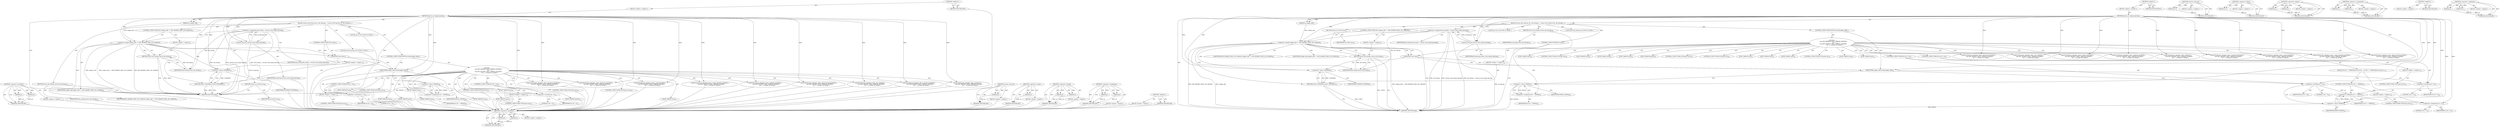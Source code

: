 digraph "&lt;global&gt;" {
vulnerable_122 [label=<(METHOD,&lt;operator&gt;.lessThan)>];
vulnerable_123 [label=<(PARAM,p1)>];
vulnerable_124 [label=<(PARAM,p2)>];
vulnerable_125 [label=<(BLOCK,&lt;empty&gt;,&lt;empty&gt;)>];
vulnerable_126 [label=<(METHOD_RETURN,ANY)>];
vulnerable_6 [label=<(METHOD,&lt;global&gt;)<SUB>1</SUB>>];
vulnerable_7 [label=<(BLOCK,&lt;empty&gt;,&lt;empty&gt;)<SUB>1</SUB>>];
vulnerable_8 [label=<(METHOD,keyctl_set_reqkey_keyring)<SUB>1</SUB>>];
vulnerable_9 [label=<(PARAM,int reqkey_defl)<SUB>1</SUB>>];
vulnerable_10 [label=<(BLOCK,{
	struct cred *new;
	int ret, old_setting;

	o...,{
	struct cred *new;
	int ret, old_setting;

	o...)<SUB>2</SUB>>];
vulnerable_11 [label="<(LOCAL,int ret: int)<SUB>4</SUB>>"];
vulnerable_12 [label="<(LOCAL,int old_setting: int)<SUB>4</SUB>>"];
vulnerable_13 [label=<(&lt;operator&gt;.assignment,old_setting = current_cred_xxx(jit_keyring))<SUB>6</SUB>>];
vulnerable_14 [label=<(IDENTIFIER,old_setting,old_setting = current_cred_xxx(jit_keyring))<SUB>6</SUB>>];
vulnerable_15 [label=<(current_cred_xxx,current_cred_xxx(jit_keyring))<SUB>6</SUB>>];
vulnerable_16 [label=<(IDENTIFIER,jit_keyring,current_cred_xxx(jit_keyring))<SUB>6</SUB>>];
vulnerable_17 [label=<(CONTROL_STRUCTURE,IF,if (reqkey_defl == KEY_REQKEY_DEFL_NO_CHANGE))<SUB>8</SUB>>];
vulnerable_18 [label=<(&lt;operator&gt;.equals,reqkey_defl == KEY_REQKEY_DEFL_NO_CHANGE)<SUB>8</SUB>>];
vulnerable_19 [label=<(IDENTIFIER,reqkey_defl,reqkey_defl == KEY_REQKEY_DEFL_NO_CHANGE)<SUB>8</SUB>>];
vulnerable_20 [label=<(IDENTIFIER,KEY_REQKEY_DEFL_NO_CHANGE,reqkey_defl == KEY_REQKEY_DEFL_NO_CHANGE)<SUB>8</SUB>>];
vulnerable_21 [label=<(BLOCK,&lt;empty&gt;,&lt;empty&gt;)<SUB>9</SUB>>];
vulnerable_22 [label=<(RETURN,return old_setting;,return old_setting;)<SUB>9</SUB>>];
vulnerable_23 [label=<(IDENTIFIER,old_setting,return old_setting;)<SUB>9</SUB>>];
vulnerable_24 [label=<(CONTROL_STRUCTURE,IF,if (!new))<SUB>12</SUB>>];
vulnerable_25 [label=<(UNKNOWN,!new,!new)<SUB>12</SUB>>];
vulnerable_26 [label=<(BLOCK,&lt;empty&gt;,&lt;empty&gt;)<SUB>13</SUB>>];
vulnerable_27 [label=<(RETURN,return -ENOMEM;,return -ENOMEM;)<SUB>13</SUB>>];
vulnerable_28 [label=<(&lt;operator&gt;.minus,-ENOMEM)<SUB>13</SUB>>];
vulnerable_29 [label=<(IDENTIFIER,ENOMEM,-ENOMEM)<SUB>13</SUB>>];
vulnerable_30 [label=<(CONTROL_STRUCTURE,SWITCH,switch(reqkey_defl))<SUB>15</SUB>>];
vulnerable_31 [label=<(IDENTIFIER,reqkey_defl,switch(reqkey_defl))<SUB>15</SUB>>];
vulnerable_32 [label="<(BLOCK,{
	case KEY_REQKEY_DEFL_THREAD_KEYRING:
		ret =...,{
	case KEY_REQKEY_DEFL_THREAD_KEYRING:
		ret =...)<SUB>15</SUB>>"];
vulnerable_33 [label=<(JUMP_TARGET,case)<SUB>16</SUB>>];
vulnerable_34 [label="<(IDENTIFIER,KEY_REQKEY_DEFL_THREAD_KEYRING,{
	case KEY_REQKEY_DEFL_THREAD_KEYRING:
		ret =...)<SUB>16</SUB>>"];
vulnerable_35 [label=<(CONTROL_STRUCTURE,IF,if (ret &lt; 0))<SUB>18</SUB>>];
vulnerable_36 [label=<(&lt;operator&gt;.lessThan,ret &lt; 0)<SUB>18</SUB>>];
vulnerable_37 [label=<(IDENTIFIER,ret,ret &lt; 0)<SUB>18</SUB>>];
vulnerable_38 [label=<(LITERAL,0,ret &lt; 0)<SUB>18</SUB>>];
vulnerable_39 [label=<(BLOCK,&lt;empty&gt;,&lt;empty&gt;)<SUB>19</SUB>>];
vulnerable_40 [label=<(CONTROL_STRUCTURE,GOTO,goto error;)<SUB>19</SUB>>];
vulnerable_41 [label=<(CONTROL_STRUCTURE,GOTO,goto set;)<SUB>20</SUB>>];
vulnerable_42 [label=<(JUMP_TARGET,case)<SUB>22</SUB>>];
vulnerable_43 [label="<(IDENTIFIER,KEY_REQKEY_DEFL_PROCESS_KEYRING,{
	case KEY_REQKEY_DEFL_THREAD_KEYRING:
		ret =...)<SUB>22</SUB>>"];
vulnerable_44 [label=<(CONTROL_STRUCTURE,IF,if (ret &lt; 0))<SUB>24</SUB>>];
vulnerable_45 [label=<(&lt;operator&gt;.lessThan,ret &lt; 0)<SUB>24</SUB>>];
vulnerable_46 [label=<(IDENTIFIER,ret,ret &lt; 0)<SUB>24</SUB>>];
vulnerable_47 [label=<(LITERAL,0,ret &lt; 0)<SUB>24</SUB>>];
vulnerable_48 [label=<(BLOCK,{
			if (ret != -EEXIST)
				goto error;
			ret...,{
			if (ret != -EEXIST)
				goto error;
			ret...)<SUB>24</SUB>>];
vulnerable_49 [label=<(CONTROL_STRUCTURE,IF,if (ret != -EEXIST))<SUB>25</SUB>>];
vulnerable_50 [label=<(&lt;operator&gt;.notEquals,ret != -EEXIST)<SUB>25</SUB>>];
vulnerable_51 [label=<(IDENTIFIER,ret,ret != -EEXIST)<SUB>25</SUB>>];
vulnerable_52 [label=<(&lt;operator&gt;.minus,-EEXIST)<SUB>25</SUB>>];
vulnerable_53 [label=<(IDENTIFIER,EEXIST,-EEXIST)<SUB>25</SUB>>];
vulnerable_54 [label=<(BLOCK,&lt;empty&gt;,&lt;empty&gt;)<SUB>26</SUB>>];
vulnerable_55 [label=<(CONTROL_STRUCTURE,GOTO,goto error;)<SUB>26</SUB>>];
vulnerable_56 [label=<(&lt;operator&gt;.assignment,ret = 0)<SUB>27</SUB>>];
vulnerable_57 [label=<(IDENTIFIER,ret,ret = 0)<SUB>27</SUB>>];
vulnerable_58 [label=<(LITERAL,0,ret = 0)<SUB>27</SUB>>];
vulnerable_59 [label=<(CONTROL_STRUCTURE,GOTO,goto set;)<SUB>29</SUB>>];
vulnerable_60 [label=<(JUMP_TARGET,case)<SUB>31</SUB>>];
vulnerable_61 [label="<(IDENTIFIER,KEY_REQKEY_DEFL_DEFAULT,{
	case KEY_REQKEY_DEFL_THREAD_KEYRING:
		ret =...)<SUB>31</SUB>>"];
vulnerable_62 [label=<(JUMP_TARGET,case)<SUB>32</SUB>>];
vulnerable_63 [label="<(IDENTIFIER,KEY_REQKEY_DEFL_SESSION_KEYRING,{
	case KEY_REQKEY_DEFL_THREAD_KEYRING:
		ret =...)<SUB>32</SUB>>"];
vulnerable_64 [label=<(JUMP_TARGET,case)<SUB>33</SUB>>];
vulnerable_65 [label="<(IDENTIFIER,KEY_REQKEY_DEFL_USER_KEYRING,{
	case KEY_REQKEY_DEFL_THREAD_KEYRING:
		ret =...)<SUB>33</SUB>>"];
vulnerable_66 [label=<(JUMP_TARGET,case)<SUB>34</SUB>>];
vulnerable_67 [label="<(IDENTIFIER,KEY_REQKEY_DEFL_USER_SESSION_KEYRING,{
	case KEY_REQKEY_DEFL_THREAD_KEYRING:
		ret =...)<SUB>34</SUB>>"];
vulnerable_68 [label=<(JUMP_TARGET,case)<SUB>35</SUB>>];
vulnerable_69 [label="<(IDENTIFIER,KEY_REQKEY_DEFL_REQUESTOR_KEYRING,{
	case KEY_REQKEY_DEFL_THREAD_KEYRING:
		ret =...)<SUB>35</SUB>>"];
vulnerable_70 [label=<(CONTROL_STRUCTURE,GOTO,goto set;)<SUB>36</SUB>>];
vulnerable_71 [label=<(JUMP_TARGET,case)<SUB>38</SUB>>];
vulnerable_72 [label="<(IDENTIFIER,KEY_REQKEY_DEFL_NO_CHANGE,{
	case KEY_REQKEY_DEFL_THREAD_KEYRING:
		ret =...)<SUB>38</SUB>>"];
vulnerable_73 [label=<(JUMP_TARGET,case)<SUB>39</SUB>>];
vulnerable_74 [label="<(IDENTIFIER,KEY_REQKEY_DEFL_GROUP_KEYRING,{
	case KEY_REQKEY_DEFL_THREAD_KEYRING:
		ret =...)<SUB>39</SUB>>"];
vulnerable_75 [label=<(JUMP_TARGET,default)<SUB>40</SUB>>];
vulnerable_76 [label=<(&lt;operator&gt;.assignment,ret = -EINVAL)<SUB>41</SUB>>];
vulnerable_77 [label=<(IDENTIFIER,ret,ret = -EINVAL)<SUB>41</SUB>>];
vulnerable_78 [label=<(&lt;operator&gt;.minus,-EINVAL)<SUB>41</SUB>>];
vulnerable_79 [label=<(IDENTIFIER,EINVAL,-EINVAL)<SUB>41</SUB>>];
vulnerable_80 [label=<(CONTROL_STRUCTURE,GOTO,goto error;)<SUB>42</SUB>>];
vulnerable_81 [label=<(RETURN,return old_setting;,return old_setting;)<SUB>48</SUB>>];
vulnerable_82 [label=<(IDENTIFIER,old_setting,return old_setting;)<SUB>48</SUB>>];
vulnerable_83 [label=<(RETURN,return ret;,return ret;)<SUB>51</SUB>>];
vulnerable_84 [label=<(IDENTIFIER,ret,return ret;)<SUB>51</SUB>>];
vulnerable_85 [label=<(METHOD_RETURN,long)<SUB>1</SUB>>];
vulnerable_87 [label=<(METHOD_RETURN,ANY)<SUB>1</SUB>>];
vulnerable_109 [label=<(METHOD,current_cred_xxx)>];
vulnerable_110 [label=<(PARAM,p1)>];
vulnerable_111 [label=<(BLOCK,&lt;empty&gt;,&lt;empty&gt;)>];
vulnerable_112 [label=<(METHOD_RETURN,ANY)>];
vulnerable_118 [label=<(METHOD,&lt;operator&gt;.minus)>];
vulnerable_119 [label=<(PARAM,p1)>];
vulnerable_120 [label=<(BLOCK,&lt;empty&gt;,&lt;empty&gt;)>];
vulnerable_121 [label=<(METHOD_RETURN,ANY)>];
vulnerable_113 [label=<(METHOD,&lt;operator&gt;.equals)>];
vulnerable_114 [label=<(PARAM,p1)>];
vulnerable_115 [label=<(PARAM,p2)>];
vulnerable_116 [label=<(BLOCK,&lt;empty&gt;,&lt;empty&gt;)>];
vulnerable_117 [label=<(METHOD_RETURN,ANY)>];
vulnerable_104 [label=<(METHOD,&lt;operator&gt;.assignment)>];
vulnerable_105 [label=<(PARAM,p1)>];
vulnerable_106 [label=<(PARAM,p2)>];
vulnerable_107 [label=<(BLOCK,&lt;empty&gt;,&lt;empty&gt;)>];
vulnerable_108 [label=<(METHOD_RETURN,ANY)>];
vulnerable_98 [label=<(METHOD,&lt;global&gt;)<SUB>1</SUB>>];
vulnerable_99 [label=<(BLOCK,&lt;empty&gt;,&lt;empty&gt;)>];
vulnerable_100 [label=<(METHOD_RETURN,ANY)>];
vulnerable_127 [label=<(METHOD,&lt;operator&gt;.notEquals)>];
vulnerable_128 [label=<(PARAM,p1)>];
vulnerable_129 [label=<(PARAM,p2)>];
vulnerable_130 [label=<(BLOCK,&lt;empty&gt;,&lt;empty&gt;)>];
vulnerable_131 [label=<(METHOD_RETURN,ANY)>];
fixed_113 [label=<(METHOD,&lt;operator&gt;.lessThan)>];
fixed_114 [label=<(PARAM,p1)>];
fixed_115 [label=<(PARAM,p2)>];
fixed_116 [label=<(BLOCK,&lt;empty&gt;,&lt;empty&gt;)>];
fixed_117 [label=<(METHOD_RETURN,ANY)>];
fixed_6 [label=<(METHOD,&lt;global&gt;)<SUB>1</SUB>>];
fixed_7 [label=<(BLOCK,&lt;empty&gt;,&lt;empty&gt;)<SUB>1</SUB>>];
fixed_8 [label=<(METHOD,keyctl_set_reqkey_keyring)<SUB>1</SUB>>];
fixed_9 [label=<(PARAM,int reqkey_defl)<SUB>1</SUB>>];
fixed_10 [label=<(BLOCK,{
	struct cred *new;
	int ret, old_setting;

	o...,{
	struct cred *new;
	int ret, old_setting;

	o...)<SUB>2</SUB>>];
fixed_11 [label="<(LOCAL,int ret: int)<SUB>4</SUB>>"];
fixed_12 [label="<(LOCAL,int old_setting: int)<SUB>4</SUB>>"];
fixed_13 [label=<(&lt;operator&gt;.assignment,old_setting = current_cred_xxx(jit_keyring))<SUB>6</SUB>>];
fixed_14 [label=<(IDENTIFIER,old_setting,old_setting = current_cred_xxx(jit_keyring))<SUB>6</SUB>>];
fixed_15 [label=<(current_cred_xxx,current_cred_xxx(jit_keyring))<SUB>6</SUB>>];
fixed_16 [label=<(IDENTIFIER,jit_keyring,current_cred_xxx(jit_keyring))<SUB>6</SUB>>];
fixed_17 [label=<(CONTROL_STRUCTURE,IF,if (reqkey_defl == KEY_REQKEY_DEFL_NO_CHANGE))<SUB>8</SUB>>];
fixed_18 [label=<(&lt;operator&gt;.equals,reqkey_defl == KEY_REQKEY_DEFL_NO_CHANGE)<SUB>8</SUB>>];
fixed_19 [label=<(IDENTIFIER,reqkey_defl,reqkey_defl == KEY_REQKEY_DEFL_NO_CHANGE)<SUB>8</SUB>>];
fixed_20 [label=<(IDENTIFIER,KEY_REQKEY_DEFL_NO_CHANGE,reqkey_defl == KEY_REQKEY_DEFL_NO_CHANGE)<SUB>8</SUB>>];
fixed_21 [label=<(BLOCK,&lt;empty&gt;,&lt;empty&gt;)<SUB>9</SUB>>];
fixed_22 [label=<(RETURN,return old_setting;,return old_setting;)<SUB>9</SUB>>];
fixed_23 [label=<(IDENTIFIER,old_setting,return old_setting;)<SUB>9</SUB>>];
fixed_24 [label=<(CONTROL_STRUCTURE,IF,if (!new))<SUB>12</SUB>>];
fixed_25 [label=<(UNKNOWN,!new,!new)<SUB>12</SUB>>];
fixed_26 [label=<(BLOCK,&lt;empty&gt;,&lt;empty&gt;)<SUB>13</SUB>>];
fixed_27 [label=<(RETURN,return -ENOMEM;,return -ENOMEM;)<SUB>13</SUB>>];
fixed_28 [label=<(&lt;operator&gt;.minus,-ENOMEM)<SUB>13</SUB>>];
fixed_29 [label=<(IDENTIFIER,ENOMEM,-ENOMEM)<SUB>13</SUB>>];
fixed_30 [label=<(CONTROL_STRUCTURE,SWITCH,switch(reqkey_defl))<SUB>15</SUB>>];
fixed_31 [label=<(IDENTIFIER,reqkey_defl,switch(reqkey_defl))<SUB>15</SUB>>];
fixed_32 [label="<(BLOCK,{
	case KEY_REQKEY_DEFL_THREAD_KEYRING:
		ret =...,{
	case KEY_REQKEY_DEFL_THREAD_KEYRING:
		ret =...)<SUB>15</SUB>>"];
fixed_33 [label=<(JUMP_TARGET,case)<SUB>16</SUB>>];
fixed_34 [label="<(IDENTIFIER,KEY_REQKEY_DEFL_THREAD_KEYRING,{
	case KEY_REQKEY_DEFL_THREAD_KEYRING:
		ret =...)<SUB>16</SUB>>"];
fixed_35 [label=<(CONTROL_STRUCTURE,IF,if (ret &lt; 0))<SUB>18</SUB>>];
fixed_36 [label=<(&lt;operator&gt;.lessThan,ret &lt; 0)<SUB>18</SUB>>];
fixed_37 [label=<(IDENTIFIER,ret,ret &lt; 0)<SUB>18</SUB>>];
fixed_38 [label=<(LITERAL,0,ret &lt; 0)<SUB>18</SUB>>];
fixed_39 [label=<(BLOCK,&lt;empty&gt;,&lt;empty&gt;)<SUB>19</SUB>>];
fixed_40 [label=<(CONTROL_STRUCTURE,GOTO,goto error;)<SUB>19</SUB>>];
fixed_41 [label=<(CONTROL_STRUCTURE,GOTO,goto set;)<SUB>20</SUB>>];
fixed_42 [label=<(JUMP_TARGET,case)<SUB>22</SUB>>];
fixed_43 [label="<(IDENTIFIER,KEY_REQKEY_DEFL_PROCESS_KEYRING,{
	case KEY_REQKEY_DEFL_THREAD_KEYRING:
		ret =...)<SUB>22</SUB>>"];
fixed_44 [label=<(CONTROL_STRUCTURE,IF,if (ret &lt; 0))<SUB>24</SUB>>];
fixed_45 [label=<(&lt;operator&gt;.lessThan,ret &lt; 0)<SUB>24</SUB>>];
fixed_46 [label=<(IDENTIFIER,ret,ret &lt; 0)<SUB>24</SUB>>];
fixed_47 [label=<(LITERAL,0,ret &lt; 0)<SUB>24</SUB>>];
fixed_48 [label=<(BLOCK,&lt;empty&gt;,&lt;empty&gt;)<SUB>25</SUB>>];
fixed_49 [label=<(CONTROL_STRUCTURE,GOTO,goto error;)<SUB>25</SUB>>];
fixed_50 [label=<(CONTROL_STRUCTURE,GOTO,goto set;)<SUB>26</SUB>>];
fixed_51 [label=<(JUMP_TARGET,case)<SUB>28</SUB>>];
fixed_52 [label="<(IDENTIFIER,KEY_REQKEY_DEFL_DEFAULT,{
	case KEY_REQKEY_DEFL_THREAD_KEYRING:
		ret =...)<SUB>28</SUB>>"];
fixed_53 [label=<(JUMP_TARGET,case)<SUB>29</SUB>>];
fixed_54 [label="<(IDENTIFIER,KEY_REQKEY_DEFL_SESSION_KEYRING,{
	case KEY_REQKEY_DEFL_THREAD_KEYRING:
		ret =...)<SUB>29</SUB>>"];
fixed_55 [label=<(JUMP_TARGET,case)<SUB>30</SUB>>];
fixed_56 [label="<(IDENTIFIER,KEY_REQKEY_DEFL_USER_KEYRING,{
	case KEY_REQKEY_DEFL_THREAD_KEYRING:
		ret =...)<SUB>30</SUB>>"];
fixed_57 [label=<(JUMP_TARGET,case)<SUB>31</SUB>>];
fixed_58 [label="<(IDENTIFIER,KEY_REQKEY_DEFL_USER_SESSION_KEYRING,{
	case KEY_REQKEY_DEFL_THREAD_KEYRING:
		ret =...)<SUB>31</SUB>>"];
fixed_59 [label=<(JUMP_TARGET,case)<SUB>32</SUB>>];
fixed_60 [label="<(IDENTIFIER,KEY_REQKEY_DEFL_REQUESTOR_KEYRING,{
	case KEY_REQKEY_DEFL_THREAD_KEYRING:
		ret =...)<SUB>32</SUB>>"];
fixed_61 [label=<(CONTROL_STRUCTURE,GOTO,goto set;)<SUB>33</SUB>>];
fixed_62 [label=<(JUMP_TARGET,case)<SUB>35</SUB>>];
fixed_63 [label="<(IDENTIFIER,KEY_REQKEY_DEFL_NO_CHANGE,{
	case KEY_REQKEY_DEFL_THREAD_KEYRING:
		ret =...)<SUB>35</SUB>>"];
fixed_64 [label=<(JUMP_TARGET,case)<SUB>36</SUB>>];
fixed_65 [label="<(IDENTIFIER,KEY_REQKEY_DEFL_GROUP_KEYRING,{
	case KEY_REQKEY_DEFL_THREAD_KEYRING:
		ret =...)<SUB>36</SUB>>"];
fixed_66 [label=<(JUMP_TARGET,default)<SUB>37</SUB>>];
fixed_67 [label=<(&lt;operator&gt;.assignment,ret = -EINVAL)<SUB>38</SUB>>];
fixed_68 [label=<(IDENTIFIER,ret,ret = -EINVAL)<SUB>38</SUB>>];
fixed_69 [label=<(&lt;operator&gt;.minus,-EINVAL)<SUB>38</SUB>>];
fixed_70 [label=<(IDENTIFIER,EINVAL,-EINVAL)<SUB>38</SUB>>];
fixed_71 [label=<(CONTROL_STRUCTURE,GOTO,goto error;)<SUB>39</SUB>>];
fixed_72 [label=<(RETURN,return old_setting;,return old_setting;)<SUB>45</SUB>>];
fixed_73 [label=<(IDENTIFIER,old_setting,return old_setting;)<SUB>45</SUB>>];
fixed_74 [label=<(RETURN,return ret;,return ret;)<SUB>48</SUB>>];
fixed_75 [label=<(IDENTIFIER,ret,return ret;)<SUB>48</SUB>>];
fixed_76 [label=<(METHOD_RETURN,long)<SUB>1</SUB>>];
fixed_78 [label=<(METHOD_RETURN,ANY)<SUB>1</SUB>>];
fixed_100 [label=<(METHOD,current_cred_xxx)>];
fixed_101 [label=<(PARAM,p1)>];
fixed_102 [label=<(BLOCK,&lt;empty&gt;,&lt;empty&gt;)>];
fixed_103 [label=<(METHOD_RETURN,ANY)>];
fixed_109 [label=<(METHOD,&lt;operator&gt;.minus)>];
fixed_110 [label=<(PARAM,p1)>];
fixed_111 [label=<(BLOCK,&lt;empty&gt;,&lt;empty&gt;)>];
fixed_112 [label=<(METHOD_RETURN,ANY)>];
fixed_104 [label=<(METHOD,&lt;operator&gt;.equals)>];
fixed_105 [label=<(PARAM,p1)>];
fixed_106 [label=<(PARAM,p2)>];
fixed_107 [label=<(BLOCK,&lt;empty&gt;,&lt;empty&gt;)>];
fixed_108 [label=<(METHOD_RETURN,ANY)>];
fixed_95 [label=<(METHOD,&lt;operator&gt;.assignment)>];
fixed_96 [label=<(PARAM,p1)>];
fixed_97 [label=<(PARAM,p2)>];
fixed_98 [label=<(BLOCK,&lt;empty&gt;,&lt;empty&gt;)>];
fixed_99 [label=<(METHOD_RETURN,ANY)>];
fixed_89 [label=<(METHOD,&lt;global&gt;)<SUB>1</SUB>>];
fixed_90 [label=<(BLOCK,&lt;empty&gt;,&lt;empty&gt;)>];
fixed_91 [label=<(METHOD_RETURN,ANY)>];
vulnerable_122 -> vulnerable_123  [key=0, label="AST: "];
vulnerable_122 -> vulnerable_123  [key=1, label="DDG: "];
vulnerable_122 -> vulnerable_125  [key=0, label="AST: "];
vulnerable_122 -> vulnerable_124  [key=0, label="AST: "];
vulnerable_122 -> vulnerable_124  [key=1, label="DDG: "];
vulnerable_122 -> vulnerable_126  [key=0, label="AST: "];
vulnerable_122 -> vulnerable_126  [key=1, label="CFG: "];
vulnerable_123 -> vulnerable_126  [key=0, label="DDG: p1"];
vulnerable_124 -> vulnerable_126  [key=0, label="DDG: p2"];
vulnerable_6 -> vulnerable_7  [key=0, label="AST: "];
vulnerable_6 -> vulnerable_87  [key=0, label="AST: "];
vulnerable_6 -> vulnerable_87  [key=1, label="CFG: "];
vulnerable_7 -> vulnerable_8  [key=0, label="AST: "];
vulnerable_8 -> vulnerable_9  [key=0, label="AST: "];
vulnerable_8 -> vulnerable_9  [key=1, label="DDG: "];
vulnerable_8 -> vulnerable_10  [key=0, label="AST: "];
vulnerable_8 -> vulnerable_85  [key=0, label="AST: "];
vulnerable_8 -> vulnerable_15  [key=0, label="CFG: "];
vulnerable_8 -> vulnerable_15  [key=1, label="DDG: "];
vulnerable_8 -> vulnerable_31  [key=0, label="DDG: "];
vulnerable_8 -> vulnerable_18  [key=0, label="DDG: "];
vulnerable_8 -> vulnerable_34  [key=0, label="DDG: "];
vulnerable_8 -> vulnerable_43  [key=0, label="DDG: "];
vulnerable_8 -> vulnerable_61  [key=0, label="DDG: "];
vulnerable_8 -> vulnerable_63  [key=0, label="DDG: "];
vulnerable_8 -> vulnerable_65  [key=0, label="DDG: "];
vulnerable_8 -> vulnerable_67  [key=0, label="DDG: "];
vulnerable_8 -> vulnerable_69  [key=0, label="DDG: "];
vulnerable_8 -> vulnerable_72  [key=0, label="DDG: "];
vulnerable_8 -> vulnerable_74  [key=0, label="DDG: "];
vulnerable_8 -> vulnerable_23  [key=0, label="DDG: "];
vulnerable_8 -> vulnerable_28  [key=0, label="DDG: "];
vulnerable_8 -> vulnerable_36  [key=0, label="DDG: "];
vulnerable_8 -> vulnerable_45  [key=0, label="DDG: "];
vulnerable_8 -> vulnerable_56  [key=0, label="DDG: "];
vulnerable_8 -> vulnerable_78  [key=0, label="DDG: "];
vulnerable_8 -> vulnerable_50  [key=0, label="DDG: "];
vulnerable_8 -> vulnerable_52  [key=0, label="DDG: "];
vulnerable_9 -> vulnerable_18  [key=0, label="DDG: reqkey_defl"];
vulnerable_10 -> vulnerable_11  [key=0, label="AST: "];
vulnerable_10 -> vulnerable_12  [key=0, label="AST: "];
vulnerable_10 -> vulnerable_13  [key=0, label="AST: "];
vulnerable_10 -> vulnerable_17  [key=0, label="AST: "];
vulnerable_10 -> vulnerable_24  [key=0, label="AST: "];
vulnerable_10 -> vulnerable_30  [key=0, label="AST: "];
vulnerable_10 -> vulnerable_81  [key=0, label="AST: "];
vulnerable_10 -> vulnerable_83  [key=0, label="AST: "];
vulnerable_13 -> vulnerable_14  [key=0, label="AST: "];
vulnerable_13 -> vulnerable_15  [key=0, label="AST: "];
vulnerable_13 -> vulnerable_18  [key=0, label="CFG: "];
vulnerable_13 -> vulnerable_85  [key=0, label="DDG: old_setting"];
vulnerable_13 -> vulnerable_85  [key=1, label="DDG: current_cred_xxx(jit_keyring)"];
vulnerable_13 -> vulnerable_85  [key=2, label="DDG: old_setting = current_cred_xxx(jit_keyring)"];
vulnerable_13 -> vulnerable_23  [key=0, label="DDG: old_setting"];
vulnerable_15 -> vulnerable_16  [key=0, label="AST: "];
vulnerable_15 -> vulnerable_13  [key=0, label="CFG: "];
vulnerable_15 -> vulnerable_13  [key=1, label="DDG: jit_keyring"];
vulnerable_15 -> vulnerable_85  [key=0, label="DDG: jit_keyring"];
vulnerable_17 -> vulnerable_18  [key=0, label="AST: "];
vulnerable_17 -> vulnerable_21  [key=0, label="AST: "];
vulnerable_18 -> vulnerable_19  [key=0, label="AST: "];
vulnerable_18 -> vulnerable_20  [key=0, label="AST: "];
vulnerable_18 -> vulnerable_25  [key=0, label="CFG: "];
vulnerable_18 -> vulnerable_25  [key=1, label="CDG: "];
vulnerable_18 -> vulnerable_22  [key=0, label="CFG: "];
vulnerable_18 -> vulnerable_22  [key=1, label="CDG: "];
vulnerable_18 -> vulnerable_85  [key=0, label="DDG: reqkey_defl"];
vulnerable_18 -> vulnerable_85  [key=1, label="DDG: reqkey_defl == KEY_REQKEY_DEFL_NO_CHANGE"];
vulnerable_18 -> vulnerable_85  [key=2, label="DDG: KEY_REQKEY_DEFL_NO_CHANGE"];
vulnerable_18 -> vulnerable_28  [key=0, label="CDG: "];
vulnerable_18 -> vulnerable_27  [key=0, label="CDG: "];
vulnerable_21 -> vulnerable_22  [key=0, label="AST: "];
vulnerable_22 -> vulnerable_23  [key=0, label="AST: "];
vulnerable_22 -> vulnerable_85  [key=0, label="CFG: "];
vulnerable_22 -> vulnerable_85  [key=1, label="DDG: &lt;RET&gt;"];
vulnerable_23 -> vulnerable_22  [key=0, label="DDG: old_setting"];
vulnerable_24 -> vulnerable_25  [key=0, label="AST: "];
vulnerable_24 -> vulnerable_26  [key=0, label="AST: "];
vulnerable_25 -> vulnerable_31  [key=0, label="CFG: "];
vulnerable_25 -> vulnerable_31  [key=1, label="CDG: "];
vulnerable_25 -> vulnerable_28  [key=0, label="CFG: "];
vulnerable_26 -> vulnerable_27  [key=0, label="AST: "];
vulnerable_27 -> vulnerable_28  [key=0, label="AST: "];
vulnerable_27 -> vulnerable_85  [key=0, label="CFG: "];
vulnerable_27 -> vulnerable_85  [key=1, label="DDG: &lt;RET&gt;"];
vulnerable_28 -> vulnerable_29  [key=0, label="AST: "];
vulnerable_28 -> vulnerable_27  [key=0, label="CFG: "];
vulnerable_28 -> vulnerable_27  [key=1, label="DDG: -ENOMEM"];
vulnerable_30 -> vulnerable_31  [key=0, label="AST: "];
vulnerable_30 -> vulnerable_32  [key=0, label="AST: "];
vulnerable_31 -> vulnerable_36  [key=0, label="CFG: "];
vulnerable_31 -> vulnerable_45  [key=0, label="CFG: "];
vulnerable_31 -> vulnerable_78  [key=0, label="CFG: "];
vulnerable_32 -> vulnerable_33  [key=0, label="AST: "];
vulnerable_32 -> vulnerable_34  [key=0, label="AST: "];
vulnerable_32 -> vulnerable_35  [key=0, label="AST: "];
vulnerable_32 -> vulnerable_41  [key=0, label="AST: "];
vulnerable_32 -> vulnerable_42  [key=0, label="AST: "];
vulnerable_32 -> vulnerable_43  [key=0, label="AST: "];
vulnerable_32 -> vulnerable_44  [key=0, label="AST: "];
vulnerable_32 -> vulnerable_59  [key=0, label="AST: "];
vulnerable_32 -> vulnerable_60  [key=0, label="AST: "];
vulnerable_32 -> vulnerable_61  [key=0, label="AST: "];
vulnerable_32 -> vulnerable_62  [key=0, label="AST: "];
vulnerable_32 -> vulnerable_63  [key=0, label="AST: "];
vulnerable_32 -> vulnerable_64  [key=0, label="AST: "];
vulnerable_32 -> vulnerable_65  [key=0, label="AST: "];
vulnerable_32 -> vulnerable_66  [key=0, label="AST: "];
vulnerable_32 -> vulnerable_67  [key=0, label="AST: "];
vulnerable_32 -> vulnerable_68  [key=0, label="AST: "];
vulnerable_32 -> vulnerable_69  [key=0, label="AST: "];
vulnerable_32 -> vulnerable_70  [key=0, label="AST: "];
vulnerable_32 -> vulnerable_71  [key=0, label="AST: "];
vulnerable_32 -> vulnerable_72  [key=0, label="AST: "];
vulnerable_32 -> vulnerable_73  [key=0, label="AST: "];
vulnerable_32 -> vulnerable_74  [key=0, label="AST: "];
vulnerable_32 -> vulnerable_75  [key=0, label="AST: "];
vulnerable_32 -> vulnerable_76  [key=0, label="AST: "];
vulnerable_32 -> vulnerable_80  [key=0, label="AST: "];
vulnerable_35 -> vulnerable_36  [key=0, label="AST: "];
vulnerable_35 -> vulnerable_39  [key=0, label="AST: "];
vulnerable_36 -> vulnerable_37  [key=0, label="AST: "];
vulnerable_36 -> vulnerable_38  [key=0, label="AST: "];
vulnerable_39 -> vulnerable_40  [key=0, label="AST: "];
vulnerable_44 -> vulnerable_45  [key=0, label="AST: "];
vulnerable_44 -> vulnerable_48  [key=0, label="AST: "];
vulnerable_45 -> vulnerable_46  [key=0, label="AST: "];
vulnerable_45 -> vulnerable_47  [key=0, label="AST: "];
vulnerable_45 -> vulnerable_52  [key=0, label="CFG: "];
vulnerable_45 -> vulnerable_50  [key=0, label="DDG: ret"];
vulnerable_48 -> vulnerable_49  [key=0, label="AST: "];
vulnerable_48 -> vulnerable_56  [key=0, label="AST: "];
vulnerable_49 -> vulnerable_50  [key=0, label="AST: "];
vulnerable_49 -> vulnerable_54  [key=0, label="AST: "];
vulnerable_50 -> vulnerable_51  [key=0, label="AST: "];
vulnerable_50 -> vulnerable_52  [key=0, label="AST: "];
vulnerable_50 -> vulnerable_56  [key=0, label="CFG: "];
vulnerable_52 -> vulnerable_53  [key=0, label="AST: "];
vulnerable_52 -> vulnerable_50  [key=0, label="CFG: "];
vulnerable_52 -> vulnerable_50  [key=1, label="DDG: EEXIST"];
vulnerable_52 -> vulnerable_85  [key=0, label="DDG: EEXIST"];
vulnerable_54 -> vulnerable_55  [key=0, label="AST: "];
vulnerable_56 -> vulnerable_57  [key=0, label="AST: "];
vulnerable_56 -> vulnerable_58  [key=0, label="AST: "];
vulnerable_76 -> vulnerable_77  [key=0, label="AST: "];
vulnerable_76 -> vulnerable_78  [key=0, label="AST: "];
vulnerable_78 -> vulnerable_79  [key=0, label="AST: "];
vulnerable_78 -> vulnerable_76  [key=0, label="CFG: "];
vulnerable_78 -> vulnerable_76  [key=1, label="DDG: EINVAL"];
vulnerable_78 -> vulnerable_85  [key=0, label="DDG: EINVAL"];
vulnerable_81 -> vulnerable_82  [key=0, label="AST: "];
vulnerable_81 -> vulnerable_85  [key=0, label="CFG: "];
vulnerable_83 -> vulnerable_84  [key=0, label="AST: "];
vulnerable_83 -> vulnerable_85  [key=0, label="CFG: "];
vulnerable_109 -> vulnerable_110  [key=0, label="AST: "];
vulnerable_109 -> vulnerable_110  [key=1, label="DDG: "];
vulnerable_109 -> vulnerable_111  [key=0, label="AST: "];
vulnerable_109 -> vulnerable_112  [key=0, label="AST: "];
vulnerable_109 -> vulnerable_112  [key=1, label="CFG: "];
vulnerable_110 -> vulnerable_112  [key=0, label="DDG: p1"];
vulnerable_118 -> vulnerable_119  [key=0, label="AST: "];
vulnerable_118 -> vulnerable_119  [key=1, label="DDG: "];
vulnerable_118 -> vulnerable_120  [key=0, label="AST: "];
vulnerable_118 -> vulnerable_121  [key=0, label="AST: "];
vulnerable_118 -> vulnerable_121  [key=1, label="CFG: "];
vulnerable_119 -> vulnerable_121  [key=0, label="DDG: p1"];
vulnerable_113 -> vulnerable_114  [key=0, label="AST: "];
vulnerable_113 -> vulnerable_114  [key=1, label="DDG: "];
vulnerable_113 -> vulnerable_116  [key=0, label="AST: "];
vulnerable_113 -> vulnerable_115  [key=0, label="AST: "];
vulnerable_113 -> vulnerable_115  [key=1, label="DDG: "];
vulnerable_113 -> vulnerable_117  [key=0, label="AST: "];
vulnerable_113 -> vulnerable_117  [key=1, label="CFG: "];
vulnerable_114 -> vulnerable_117  [key=0, label="DDG: p1"];
vulnerable_115 -> vulnerable_117  [key=0, label="DDG: p2"];
vulnerable_104 -> vulnerable_105  [key=0, label="AST: "];
vulnerable_104 -> vulnerable_105  [key=1, label="DDG: "];
vulnerable_104 -> vulnerable_107  [key=0, label="AST: "];
vulnerable_104 -> vulnerable_106  [key=0, label="AST: "];
vulnerable_104 -> vulnerable_106  [key=1, label="DDG: "];
vulnerable_104 -> vulnerable_108  [key=0, label="AST: "];
vulnerable_104 -> vulnerable_108  [key=1, label="CFG: "];
vulnerable_105 -> vulnerable_108  [key=0, label="DDG: p1"];
vulnerable_106 -> vulnerable_108  [key=0, label="DDG: p2"];
vulnerable_98 -> vulnerable_99  [key=0, label="AST: "];
vulnerable_98 -> vulnerable_100  [key=0, label="AST: "];
vulnerable_98 -> vulnerable_100  [key=1, label="CFG: "];
vulnerable_127 -> vulnerable_128  [key=0, label="AST: "];
vulnerable_127 -> vulnerable_128  [key=1, label="DDG: "];
vulnerable_127 -> vulnerable_130  [key=0, label="AST: "];
vulnerable_127 -> vulnerable_129  [key=0, label="AST: "];
vulnerable_127 -> vulnerable_129  [key=1, label="DDG: "];
vulnerable_127 -> vulnerable_131  [key=0, label="AST: "];
vulnerable_127 -> vulnerable_131  [key=1, label="CFG: "];
vulnerable_128 -> vulnerable_131  [key=0, label="DDG: p1"];
vulnerable_129 -> vulnerable_131  [key=0, label="DDG: p2"];
fixed_113 -> fixed_114  [key=0, label="AST: "];
fixed_113 -> fixed_114  [key=1, label="DDG: "];
fixed_113 -> fixed_116  [key=0, label="AST: "];
fixed_113 -> fixed_115  [key=0, label="AST: "];
fixed_113 -> fixed_115  [key=1, label="DDG: "];
fixed_113 -> fixed_117  [key=0, label="AST: "];
fixed_113 -> fixed_117  [key=1, label="CFG: "];
fixed_114 -> fixed_117  [key=0, label="DDG: p1"];
fixed_115 -> fixed_117  [key=0, label="DDG: p2"];
fixed_116 -> vulnerable_122  [key=0];
fixed_117 -> vulnerable_122  [key=0];
fixed_6 -> fixed_7  [key=0, label="AST: "];
fixed_6 -> fixed_78  [key=0, label="AST: "];
fixed_6 -> fixed_78  [key=1, label="CFG: "];
fixed_7 -> fixed_8  [key=0, label="AST: "];
fixed_8 -> fixed_9  [key=0, label="AST: "];
fixed_8 -> fixed_9  [key=1, label="DDG: "];
fixed_8 -> fixed_10  [key=0, label="AST: "];
fixed_8 -> fixed_76  [key=0, label="AST: "];
fixed_8 -> fixed_15  [key=0, label="CFG: "];
fixed_8 -> fixed_15  [key=1, label="DDG: "];
fixed_8 -> fixed_31  [key=0, label="DDG: "];
fixed_8 -> fixed_18  [key=0, label="DDG: "];
fixed_8 -> fixed_34  [key=0, label="DDG: "];
fixed_8 -> fixed_43  [key=0, label="DDG: "];
fixed_8 -> fixed_52  [key=0, label="DDG: "];
fixed_8 -> fixed_54  [key=0, label="DDG: "];
fixed_8 -> fixed_56  [key=0, label="DDG: "];
fixed_8 -> fixed_58  [key=0, label="DDG: "];
fixed_8 -> fixed_60  [key=0, label="DDG: "];
fixed_8 -> fixed_63  [key=0, label="DDG: "];
fixed_8 -> fixed_65  [key=0, label="DDG: "];
fixed_8 -> fixed_23  [key=0, label="DDG: "];
fixed_8 -> fixed_28  [key=0, label="DDG: "];
fixed_8 -> fixed_36  [key=0, label="DDG: "];
fixed_8 -> fixed_45  [key=0, label="DDG: "];
fixed_8 -> fixed_69  [key=0, label="DDG: "];
fixed_9 -> fixed_18  [key=0, label="DDG: reqkey_defl"];
fixed_10 -> fixed_11  [key=0, label="AST: "];
fixed_10 -> fixed_12  [key=0, label="AST: "];
fixed_10 -> fixed_13  [key=0, label="AST: "];
fixed_10 -> fixed_17  [key=0, label="AST: "];
fixed_10 -> fixed_24  [key=0, label="AST: "];
fixed_10 -> fixed_30  [key=0, label="AST: "];
fixed_10 -> fixed_72  [key=0, label="AST: "];
fixed_10 -> fixed_74  [key=0, label="AST: "];
fixed_11 -> vulnerable_122  [key=0];
fixed_12 -> vulnerable_122  [key=0];
fixed_13 -> fixed_14  [key=0, label="AST: "];
fixed_13 -> fixed_15  [key=0, label="AST: "];
fixed_13 -> fixed_18  [key=0, label="CFG: "];
fixed_13 -> fixed_76  [key=0, label="DDG: old_setting"];
fixed_13 -> fixed_76  [key=1, label="DDG: current_cred_xxx(jit_keyring)"];
fixed_13 -> fixed_76  [key=2, label="DDG: old_setting = current_cred_xxx(jit_keyring)"];
fixed_13 -> fixed_23  [key=0, label="DDG: old_setting"];
fixed_14 -> vulnerable_122  [key=0];
fixed_15 -> fixed_16  [key=0, label="AST: "];
fixed_15 -> fixed_13  [key=0, label="CFG: "];
fixed_15 -> fixed_13  [key=1, label="DDG: jit_keyring"];
fixed_15 -> fixed_76  [key=0, label="DDG: jit_keyring"];
fixed_16 -> vulnerable_122  [key=0];
fixed_17 -> fixed_18  [key=0, label="AST: "];
fixed_17 -> fixed_21  [key=0, label="AST: "];
fixed_18 -> fixed_19  [key=0, label="AST: "];
fixed_18 -> fixed_20  [key=0, label="AST: "];
fixed_18 -> fixed_25  [key=0, label="CFG: "];
fixed_18 -> fixed_25  [key=1, label="CDG: "];
fixed_18 -> fixed_22  [key=0, label="CFG: "];
fixed_18 -> fixed_22  [key=1, label="CDG: "];
fixed_18 -> fixed_76  [key=0, label="DDG: reqkey_defl"];
fixed_18 -> fixed_76  [key=1, label="DDG: reqkey_defl == KEY_REQKEY_DEFL_NO_CHANGE"];
fixed_18 -> fixed_76  [key=2, label="DDG: KEY_REQKEY_DEFL_NO_CHANGE"];
fixed_18 -> fixed_28  [key=0, label="CDG: "];
fixed_18 -> fixed_27  [key=0, label="CDG: "];
fixed_19 -> vulnerable_122  [key=0];
fixed_20 -> vulnerable_122  [key=0];
fixed_21 -> fixed_22  [key=0, label="AST: "];
fixed_22 -> fixed_23  [key=0, label="AST: "];
fixed_22 -> fixed_76  [key=0, label="CFG: "];
fixed_22 -> fixed_76  [key=1, label="DDG: &lt;RET&gt;"];
fixed_23 -> fixed_22  [key=0, label="DDG: old_setting"];
fixed_24 -> fixed_25  [key=0, label="AST: "];
fixed_24 -> fixed_26  [key=0, label="AST: "];
fixed_25 -> fixed_31  [key=0, label="CFG: "];
fixed_25 -> fixed_31  [key=1, label="CDG: "];
fixed_25 -> fixed_28  [key=0, label="CFG: "];
fixed_26 -> fixed_27  [key=0, label="AST: "];
fixed_27 -> fixed_28  [key=0, label="AST: "];
fixed_27 -> fixed_76  [key=0, label="CFG: "];
fixed_27 -> fixed_76  [key=1, label="DDG: &lt;RET&gt;"];
fixed_28 -> fixed_29  [key=0, label="AST: "];
fixed_28 -> fixed_27  [key=0, label="CFG: "];
fixed_28 -> fixed_27  [key=1, label="DDG: -ENOMEM"];
fixed_29 -> vulnerable_122  [key=0];
fixed_30 -> fixed_31  [key=0, label="AST: "];
fixed_30 -> fixed_32  [key=0, label="AST: "];
fixed_31 -> fixed_36  [key=0, label="CFG: "];
fixed_31 -> fixed_45  [key=0, label="CFG: "];
fixed_31 -> fixed_69  [key=0, label="CFG: "];
fixed_32 -> fixed_33  [key=0, label="AST: "];
fixed_32 -> fixed_34  [key=0, label="AST: "];
fixed_32 -> fixed_35  [key=0, label="AST: "];
fixed_32 -> fixed_41  [key=0, label="AST: "];
fixed_32 -> fixed_42  [key=0, label="AST: "];
fixed_32 -> fixed_43  [key=0, label="AST: "];
fixed_32 -> fixed_44  [key=0, label="AST: "];
fixed_32 -> fixed_50  [key=0, label="AST: "];
fixed_32 -> fixed_51  [key=0, label="AST: "];
fixed_32 -> fixed_52  [key=0, label="AST: "];
fixed_32 -> fixed_53  [key=0, label="AST: "];
fixed_32 -> fixed_54  [key=0, label="AST: "];
fixed_32 -> fixed_55  [key=0, label="AST: "];
fixed_32 -> fixed_56  [key=0, label="AST: "];
fixed_32 -> fixed_57  [key=0, label="AST: "];
fixed_32 -> fixed_58  [key=0, label="AST: "];
fixed_32 -> fixed_59  [key=0, label="AST: "];
fixed_32 -> fixed_60  [key=0, label="AST: "];
fixed_32 -> fixed_61  [key=0, label="AST: "];
fixed_32 -> fixed_62  [key=0, label="AST: "];
fixed_32 -> fixed_63  [key=0, label="AST: "];
fixed_32 -> fixed_64  [key=0, label="AST: "];
fixed_32 -> fixed_65  [key=0, label="AST: "];
fixed_32 -> fixed_66  [key=0, label="AST: "];
fixed_32 -> fixed_67  [key=0, label="AST: "];
fixed_32 -> fixed_71  [key=0, label="AST: "];
fixed_33 -> vulnerable_122  [key=0];
fixed_34 -> vulnerable_122  [key=0];
fixed_35 -> fixed_36  [key=0, label="AST: "];
fixed_35 -> fixed_39  [key=0, label="AST: "];
fixed_36 -> fixed_37  [key=0, label="AST: "];
fixed_36 -> fixed_38  [key=0, label="AST: "];
fixed_37 -> vulnerable_122  [key=0];
fixed_38 -> vulnerable_122  [key=0];
fixed_39 -> fixed_40  [key=0, label="AST: "];
fixed_40 -> vulnerable_122  [key=0];
fixed_41 -> vulnerable_122  [key=0];
fixed_42 -> vulnerable_122  [key=0];
fixed_43 -> vulnerable_122  [key=0];
fixed_44 -> fixed_45  [key=0, label="AST: "];
fixed_44 -> fixed_48  [key=0, label="AST: "];
fixed_45 -> fixed_46  [key=0, label="AST: "];
fixed_45 -> fixed_47  [key=0, label="AST: "];
fixed_46 -> vulnerable_122  [key=0];
fixed_47 -> vulnerable_122  [key=0];
fixed_48 -> fixed_49  [key=0, label="AST: "];
fixed_49 -> vulnerable_122  [key=0];
fixed_50 -> vulnerable_122  [key=0];
fixed_51 -> vulnerable_122  [key=0];
fixed_52 -> vulnerable_122  [key=0];
fixed_53 -> vulnerable_122  [key=0];
fixed_54 -> vulnerable_122  [key=0];
fixed_55 -> vulnerable_122  [key=0];
fixed_56 -> vulnerable_122  [key=0];
fixed_57 -> vulnerable_122  [key=0];
fixed_58 -> vulnerable_122  [key=0];
fixed_59 -> vulnerable_122  [key=0];
fixed_60 -> vulnerable_122  [key=0];
fixed_61 -> vulnerable_122  [key=0];
fixed_62 -> vulnerable_122  [key=0];
fixed_63 -> vulnerable_122  [key=0];
fixed_64 -> vulnerable_122  [key=0];
fixed_65 -> vulnerable_122  [key=0];
fixed_66 -> vulnerable_122  [key=0];
fixed_67 -> fixed_68  [key=0, label="AST: "];
fixed_67 -> fixed_69  [key=0, label="AST: "];
fixed_68 -> vulnerable_122  [key=0];
fixed_69 -> fixed_70  [key=0, label="AST: "];
fixed_69 -> fixed_67  [key=0, label="CFG: "];
fixed_69 -> fixed_67  [key=1, label="DDG: EINVAL"];
fixed_69 -> fixed_76  [key=0, label="DDG: EINVAL"];
fixed_70 -> vulnerable_122  [key=0];
fixed_71 -> vulnerable_122  [key=0];
fixed_72 -> fixed_73  [key=0, label="AST: "];
fixed_72 -> fixed_76  [key=0, label="CFG: "];
fixed_73 -> vulnerable_122  [key=0];
fixed_74 -> fixed_75  [key=0, label="AST: "];
fixed_74 -> fixed_76  [key=0, label="CFG: "];
fixed_75 -> vulnerable_122  [key=0];
fixed_76 -> vulnerable_122  [key=0];
fixed_78 -> vulnerable_122  [key=0];
fixed_100 -> fixed_101  [key=0, label="AST: "];
fixed_100 -> fixed_101  [key=1, label="DDG: "];
fixed_100 -> fixed_102  [key=0, label="AST: "];
fixed_100 -> fixed_103  [key=0, label="AST: "];
fixed_100 -> fixed_103  [key=1, label="CFG: "];
fixed_101 -> fixed_103  [key=0, label="DDG: p1"];
fixed_102 -> vulnerable_122  [key=0];
fixed_103 -> vulnerable_122  [key=0];
fixed_109 -> fixed_110  [key=0, label="AST: "];
fixed_109 -> fixed_110  [key=1, label="DDG: "];
fixed_109 -> fixed_111  [key=0, label="AST: "];
fixed_109 -> fixed_112  [key=0, label="AST: "];
fixed_109 -> fixed_112  [key=1, label="CFG: "];
fixed_110 -> fixed_112  [key=0, label="DDG: p1"];
fixed_111 -> vulnerable_122  [key=0];
fixed_112 -> vulnerable_122  [key=0];
fixed_104 -> fixed_105  [key=0, label="AST: "];
fixed_104 -> fixed_105  [key=1, label="DDG: "];
fixed_104 -> fixed_107  [key=0, label="AST: "];
fixed_104 -> fixed_106  [key=0, label="AST: "];
fixed_104 -> fixed_106  [key=1, label="DDG: "];
fixed_104 -> fixed_108  [key=0, label="AST: "];
fixed_104 -> fixed_108  [key=1, label="CFG: "];
fixed_105 -> fixed_108  [key=0, label="DDG: p1"];
fixed_106 -> fixed_108  [key=0, label="DDG: p2"];
fixed_107 -> vulnerable_122  [key=0];
fixed_108 -> vulnerable_122  [key=0];
fixed_95 -> fixed_96  [key=0, label="AST: "];
fixed_95 -> fixed_96  [key=1, label="DDG: "];
fixed_95 -> fixed_98  [key=0, label="AST: "];
fixed_95 -> fixed_97  [key=0, label="AST: "];
fixed_95 -> fixed_97  [key=1, label="DDG: "];
fixed_95 -> fixed_99  [key=0, label="AST: "];
fixed_95 -> fixed_99  [key=1, label="CFG: "];
fixed_96 -> fixed_99  [key=0, label="DDG: p1"];
fixed_97 -> fixed_99  [key=0, label="DDG: p2"];
fixed_98 -> vulnerable_122  [key=0];
fixed_99 -> vulnerable_122  [key=0];
fixed_89 -> fixed_90  [key=0, label="AST: "];
fixed_89 -> fixed_91  [key=0, label="AST: "];
fixed_89 -> fixed_91  [key=1, label="CFG: "];
fixed_90 -> vulnerable_122  [key=0];
fixed_91 -> vulnerable_122  [key=0];
}

